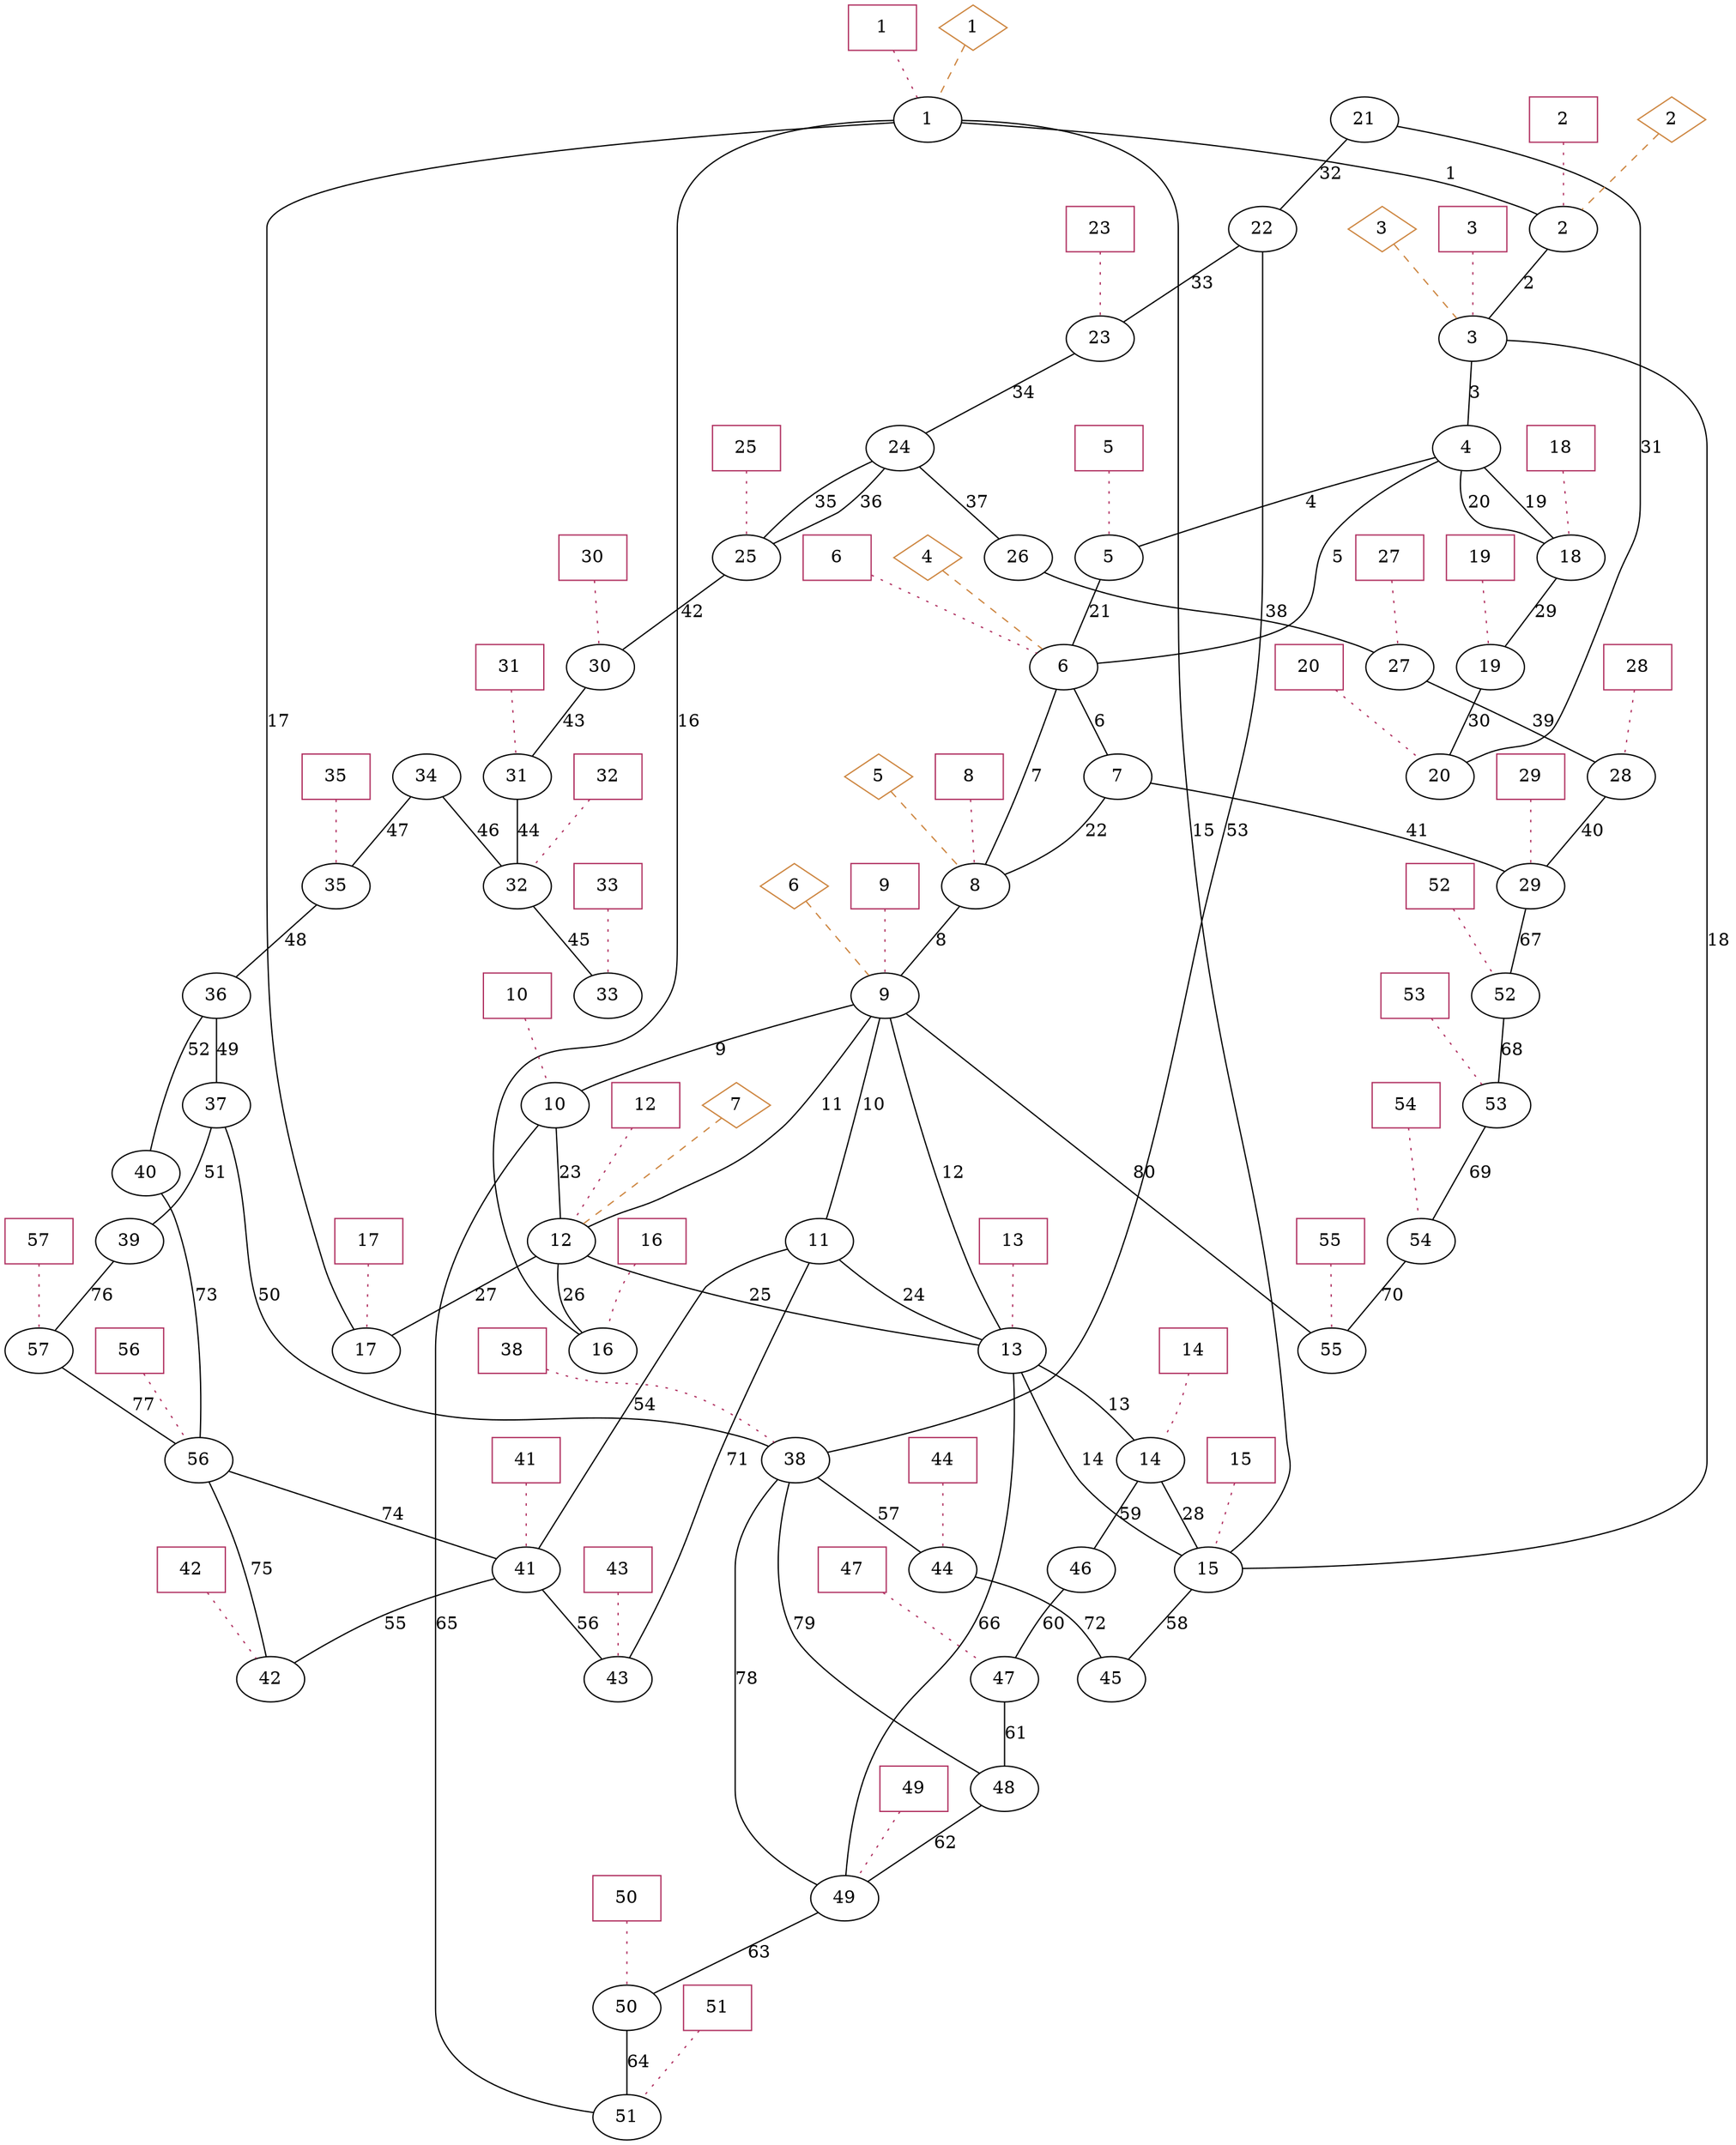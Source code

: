 graph {
  overlap=false
  bus1 [ label="32" ]
  bus2 [ label="29" ]
  bus3 [ label="1" ]
  bus4 [ label="54" ]
  bus5 [ label="2" ]
  bus6 [ label="41" ]
  bus7 [ label="51" ]
  bus8 [ label="53" ]
  bus9 [ label="27" ]
  bus10 [ label="42" ]
  bus11 [ label="33" ]
  bus12 [ label="28" ]
  bus13 [ label="50" ]
  bus14 [ label="52" ]
  bus15 [ label="26" ]
  bus16 [ label="10" ]
  bus17 [ label="24" ]
  bus18 [ label="25" ]
  bus19 [ label="23" ]
  bus20 [ label="49" ]
  bus21 [ label="5" ]
  bus22 [ label="31" ]
  bus23 [ label="43" ]
  bus24 [ label="39" ]
  bus25 [ label="34" ]
  bus26 [ label="44" ]
  bus27 [ label="55" ]
  bus28 [ label="17" ]
  bus29 [ label="37" ]
  bus30 [ label="47" ]
  bus31 [ label="9" ]
  bus32 [ label="12" ]
  bus33 [ label="20" ]
  bus34 [ label="6" ]
  bus35 [ label="14" ]
  bus36 [ label="7" ]
  bus37 [ label="57" ]
  bus38 [ label="8" ]
  bus39 [ label="19" ]
  bus40 [ label="4" ]
  bus41 [ label="22" ]
  bus42 [ label="11" ]
  bus43 [ label="35" ]
  bus44 [ label="13" ]
  bus45 [ label="15" ]
  bus46 [ label="16" ]
  bus47 [ label="40" ]
  bus48 [ label="21" ]
  bus49 [ label="38" ]
  bus50 [ label="46" ]
  bus51 [ label="45" ]
  bus52 [ label="56" ]
  bus53 [ label="36" ]
  bus54 [ label="48" ]
  bus55 [ label="18" ]
  bus56 [ label="30" ]
  bus57 [ label="3" ]
  bus1 -- bus11 [ label="45" ]
  bus2 -- bus14 [ label="67" ]
  bus3 -- bus5 [ label="1" ]
  bus3 -- bus28 [ label="17" ]
  bus3 -- bus45 [ label="15" ]
  bus3 -- bus46 [ label="16" ]
  bus4 -- bus27 [ label="70" ]
  bus5 -- bus57 [ label="2" ]
  bus6 -- bus10 [ label="55" ]
  bus6 -- bus23 [ label="56" ]
  bus8 -- bus4 [ label="69" ]
  bus9 -- bus12 [ label="39" ]
  bus12 -- bus2 [ label="40" ]
  bus13 -- bus7 [ label="64" ]
  bus14 -- bus8 [ label="68" ]
  bus15 -- bus9 [ label="38" ]
  bus16 -- bus7 [ label="65" ]
  bus16 -- bus32 [ label="23" ]
  bus17 -- bus18 [ label="35" ]
  bus17 -- bus18 [ label="36" ]
  bus17 -- bus15 [ label="37" ]
  bus18 -- bus56 [ label="42" ]
  bus19 -- bus17 [ label="34" ]
  bus20 -- bus13 [ label="63" ]
  bus21 -- bus34 [ label="21" ]
  bus22 -- bus1 [ label="44" ]
  bus24 -- bus37 [ label="76" ]
  bus25 -- bus1 [ label="46" ]
  bus25 -- bus43 [ label="47" ]
  bus26 -- bus51 [ label="72" ]
  bus29 -- bus24 [ label="51" ]
  bus29 -- bus49 [ label="50" ]
  bus30 -- bus54 [ label="61" ]
  bus31 -- bus27 [ label="80" ]
  bus31 -- bus42 [ label="10" ]
  bus31 -- bus16 [ label="9" ]
  bus31 -- bus44 [ label="12" ]
  bus31 -- bus32 [ label="11" ]
  bus32 -- bus28 [ label="27" ]
  bus32 -- bus46 [ label="26" ]
  bus32 -- bus44 [ label="25" ]
  bus34 -- bus36 [ label="6" ]
  bus34 -- bus38 [ label="7" ]
  bus35 -- bus50 [ label="59" ]
  bus35 -- bus45 [ label="28" ]
  bus36 -- bus2 [ label="41" ]
  bus36 -- bus38 [ label="22" ]
  bus37 -- bus52 [ label="77" ]
  bus38 -- bus31 [ label="8" ]
  bus39 -- bus33 [ label="30" ]
  bus40 -- bus55 [ label="20" ]
  bus40 -- bus55 [ label="19" ]
  bus40 -- bus34 [ label="5" ]
  bus40 -- bus21 [ label="4" ]
  bus41 -- bus49 [ label="53" ]
  bus41 -- bus19 [ label="33" ]
  bus42 -- bus6 [ label="54" ]
  bus42 -- bus23 [ label="71" ]
  bus42 -- bus44 [ label="24" ]
  bus43 -- bus53 [ label="48" ]
  bus44 -- bus20 [ label="66" ]
  bus44 -- bus45 [ label="14" ]
  bus44 -- bus35 [ label="13" ]
  bus45 -- bus51 [ label="58" ]
  bus47 -- bus52 [ label="73" ]
  bus48 -- bus33 [ label="31" ]
  bus48 -- bus41 [ label="32" ]
  bus49 -- bus20 [ label="78" ]
  bus49 -- bus54 [ label="79" ]
  bus49 -- bus26 [ label="57" ]
  bus50 -- bus30 [ label="60" ]
  bus52 -- bus6 [ label="74" ]
  bus52 -- bus10 [ label="75" ]
  bus53 -- bus47 [ label="52" ]
  bus53 -- bus29 [ label="49" ]
  bus54 -- bus20 [ label="62" ]
  bus55 -- bus39 [ label="29" ]
  bus56 -- bus22 [ label="43" ]
  bus57 -- bus45 [ label="18" ]
  bus57 -- bus40 [ label="3" ]
  load1 [ shape=box color=maroon label="31" ]
  load1 -- bus22 [ style=dotted color=maroon ]
  load2 [ shape=box color=maroon label="5" ]
  load2 -- bus21 [ style=dotted color=maroon ]
  load3 [ shape=box color=maroon label="1" ]
  load3 -- bus3 [ style=dotted color=maroon ]
  load4 [ shape=box color=maroon label="15" ]
  load4 -- bus45 [ style=dotted color=maroon ]
  load5 [ shape=box color=maroon label="41" ]
  load5 -- bus6 [ style=dotted color=maroon ]
  load6 [ shape=box color=maroon label="27" ]
  load6 -- bus9 [ style=dotted color=maroon ]
  load7 [ shape=box color=maroon label="44" ]
  load7 -- bus26 [ style=dotted color=maroon ]
  load8 [ shape=box color=maroon label="2" ]
  load8 -- bus5 [ style=dotted color=maroon ]
  load9 [ shape=box color=maroon label="8" ]
  load9 -- bus38 [ style=dotted color=maroon ]
  load10 [ shape=box color=maroon label="32" ]
  load10 -- bus1 [ style=dotted color=maroon ]
  load11 [ shape=box color=maroon label="30" ]
  load11 -- bus56 [ style=dotted color=maroon ]
  load12 [ shape=box color=maroon label="29" ]
  load12 -- bus2 [ style=dotted color=maroon ]
  load13 [ shape=box color=maroon label="14" ]
  load13 -- bus35 [ style=dotted color=maroon ]
  load14 [ shape=box color=maroon label="50" ]
  load14 -- bus13 [ style=dotted color=maroon ]
  load15 [ shape=box color=maroon label="16" ]
  load15 -- bus46 [ style=dotted color=maroon ]
  load16 [ shape=box color=maroon label="56" ]
  load16 -- bus52 [ style=dotted color=maroon ]
  load17 [ shape=box color=maroon label="6" ]
  load17 -- bus34 [ style=dotted color=maroon ]
  load18 [ shape=box color=maroon label="18" ]
  load18 -- bus55 [ style=dotted color=maroon ]
  load19 [ shape=box color=maroon label="35" ]
  load19 -- bus43 [ style=dotted color=maroon ]
  load20 [ shape=box color=maroon label="43" ]
  load20 -- bus23 [ style=dotted color=maroon ]
  load21 [ shape=box color=maroon label="47" ]
  load21 -- bus30 [ style=dotted color=maroon ]
  load22 [ shape=box color=maroon label="38" ]
  load22 -- bus49 [ style=dotted color=maroon ]
  load23 [ shape=box color=maroon label="19" ]
  load23 -- bus39 [ style=dotted color=maroon ]
  load24 [ shape=box color=maroon label="57" ]
  load24 -- bus37 [ style=dotted color=maroon ]
  load25 [ shape=box color=maroon label="17" ]
  load25 -- bus28 [ style=dotted color=maroon ]
  load26 [ shape=box color=maroon label="54" ]
  load26 -- bus4 [ style=dotted color=maroon ]
  load27 [ shape=box color=maroon label="55" ]
  load27 -- bus27 [ style=dotted color=maroon ]
  load28 [ shape=box color=maroon label="28" ]
  load28 -- bus12 [ style=dotted color=maroon ]
  load29 [ shape=box color=maroon label="53" ]
  load29 -- bus8 [ style=dotted color=maroon ]
  load30 [ shape=box color=maroon label="9" ]
  load30 -- bus31 [ style=dotted color=maroon ]
  load31 [ shape=box color=maroon label="49" ]
  load31 -- bus20 [ style=dotted color=maroon ]
  load32 [ shape=box color=maroon label="10" ]
  load32 -- bus16 [ style=dotted color=maroon ]
  load33 [ shape=box color=maroon label="51" ]
  load33 -- bus7 [ style=dotted color=maroon ]
  load34 [ shape=box color=maroon label="33" ]
  load34 -- bus11 [ style=dotted color=maroon ]
  load35 [ shape=box color=maroon label="20" ]
  load35 -- bus33 [ style=dotted color=maroon ]
  load36 [ shape=box color=maroon label="13" ]
  load36 -- bus44 [ style=dotted color=maroon ]
  load37 [ shape=box color=maroon label="25" ]
  load37 -- bus18 [ style=dotted color=maroon ]
  load38 [ shape=box color=maroon label="52" ]
  load38 -- bus14 [ style=dotted color=maroon ]
  load39 [ shape=box color=maroon label="12" ]
  load39 -- bus32 [ style=dotted color=maroon ]
  load40 [ shape=box color=maroon label="23" ]
  load40 -- bus19 [ style=dotted color=maroon ]
  load41 [ shape=box color=maroon label="42" ]
  load41 -- bus10 [ style=dotted color=maroon ]
  load42 [ shape=box color=maroon label="3" ]
  load42 -- bus57 [ style=dotted color=maroon ]
  thermal1 [ shape=diamond color=peru label="4" ]
  thermal1 -- bus34 [ style=dashed color=peru ]
  thermal2 [ shape=diamond color=peru label="1" ]
  thermal2 -- bus3 [ style=dashed color=peru ]
  thermal3 [ shape=diamond color=peru label="5" ]
  thermal3 -- bus38 [ style=dashed color=peru ]
  thermal4 [ shape=diamond color=peru label="2" ]
  thermal4 -- bus5 [ style=dashed color=peru ]
  thermal5 [ shape=diamond color=peru label="6" ]
  thermal5 -- bus31 [ style=dashed color=peru ]
  thermal6 [ shape=diamond color=peru label="7" ]
  thermal6 -- bus32 [ style=dashed color=peru ]
  thermal7 [ shape=diamond color=peru label="3" ]
  thermal7 -- bus57 [ style=dashed color=peru ]
}
